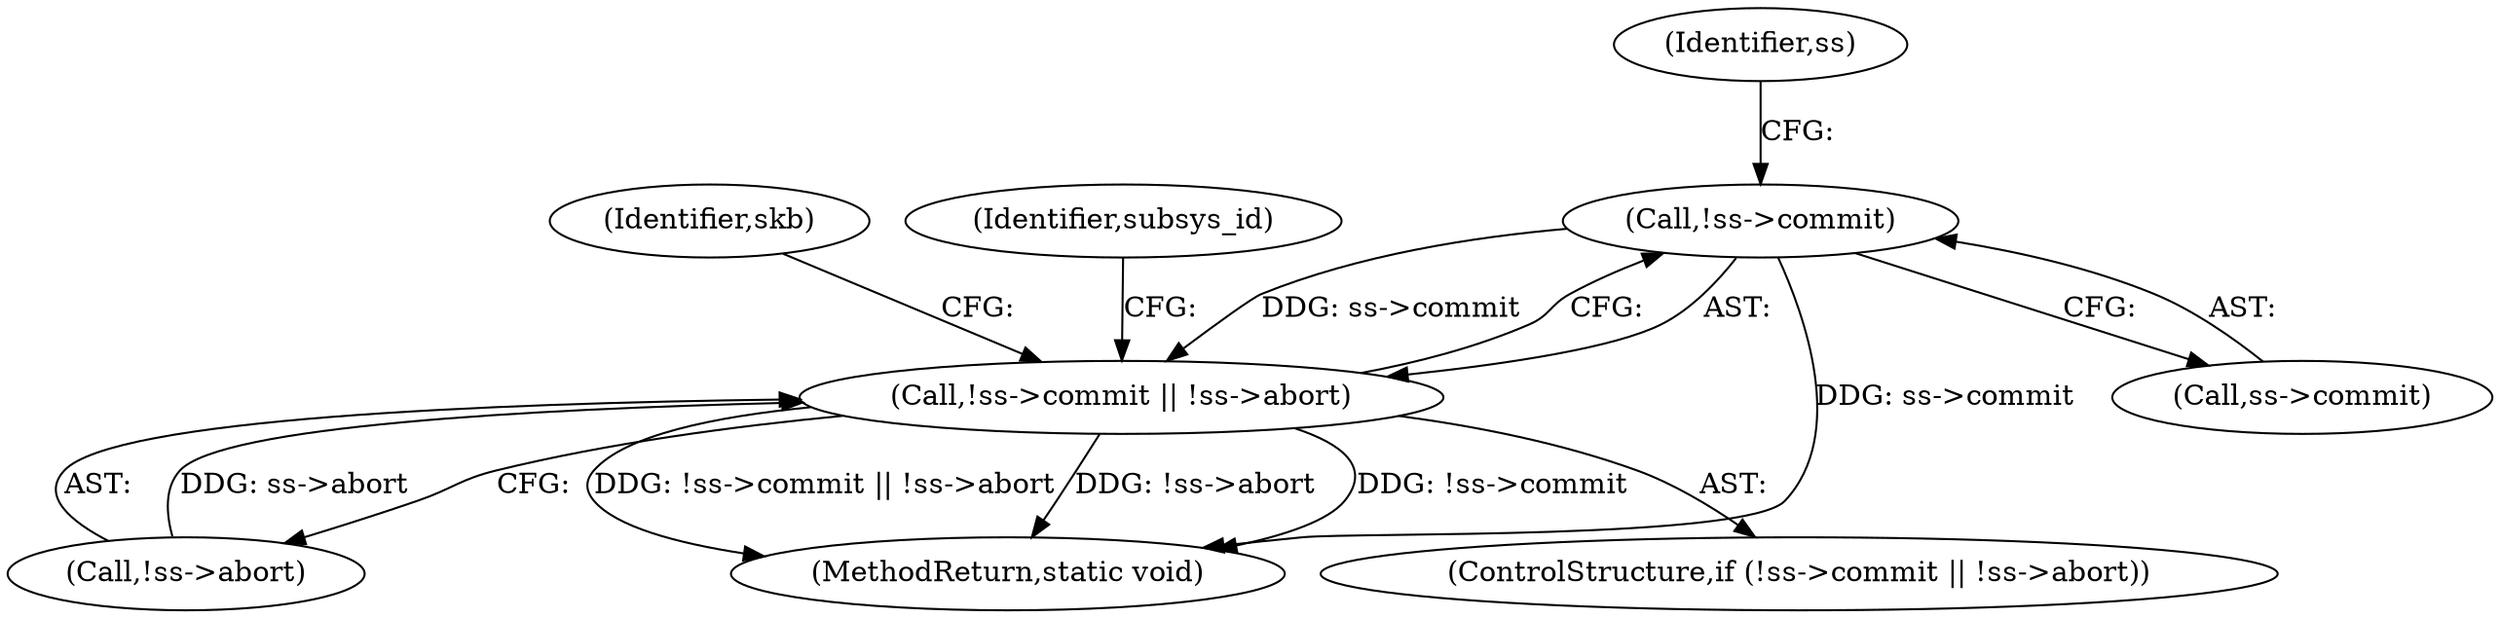 digraph "0_linux_c58d6c93680f28ac58984af61d0a7ebf4319c241@pointer" {
"1000194" [label="(Call,!ss->commit)"];
"1000193" [label="(Call,!ss->commit || !ss->abort)"];
"1000216" [label="(Identifier,skb)"];
"1000514" [label="(MethodReturn,static void)"];
"1000194" [label="(Call,!ss->commit)"];
"1000193" [label="(Call,!ss->commit || !ss->abort)"];
"1000200" [label="(Identifier,ss)"];
"1000198" [label="(Call,!ss->abort)"];
"1000195" [label="(Call,ss->commit)"];
"1000192" [label="(ControlStructure,if (!ss->commit || !ss->abort))"];
"1000204" [label="(Identifier,subsys_id)"];
"1000194" -> "1000193"  [label="AST: "];
"1000194" -> "1000195"  [label="CFG: "];
"1000195" -> "1000194"  [label="AST: "];
"1000200" -> "1000194"  [label="CFG: "];
"1000193" -> "1000194"  [label="CFG: "];
"1000194" -> "1000514"  [label="DDG: ss->commit"];
"1000194" -> "1000193"  [label="DDG: ss->commit"];
"1000193" -> "1000192"  [label="AST: "];
"1000193" -> "1000198"  [label="CFG: "];
"1000198" -> "1000193"  [label="AST: "];
"1000204" -> "1000193"  [label="CFG: "];
"1000216" -> "1000193"  [label="CFG: "];
"1000193" -> "1000514"  [label="DDG: !ss->commit"];
"1000193" -> "1000514"  [label="DDG: !ss->commit || !ss->abort"];
"1000193" -> "1000514"  [label="DDG: !ss->abort"];
"1000198" -> "1000193"  [label="DDG: ss->abort"];
}
